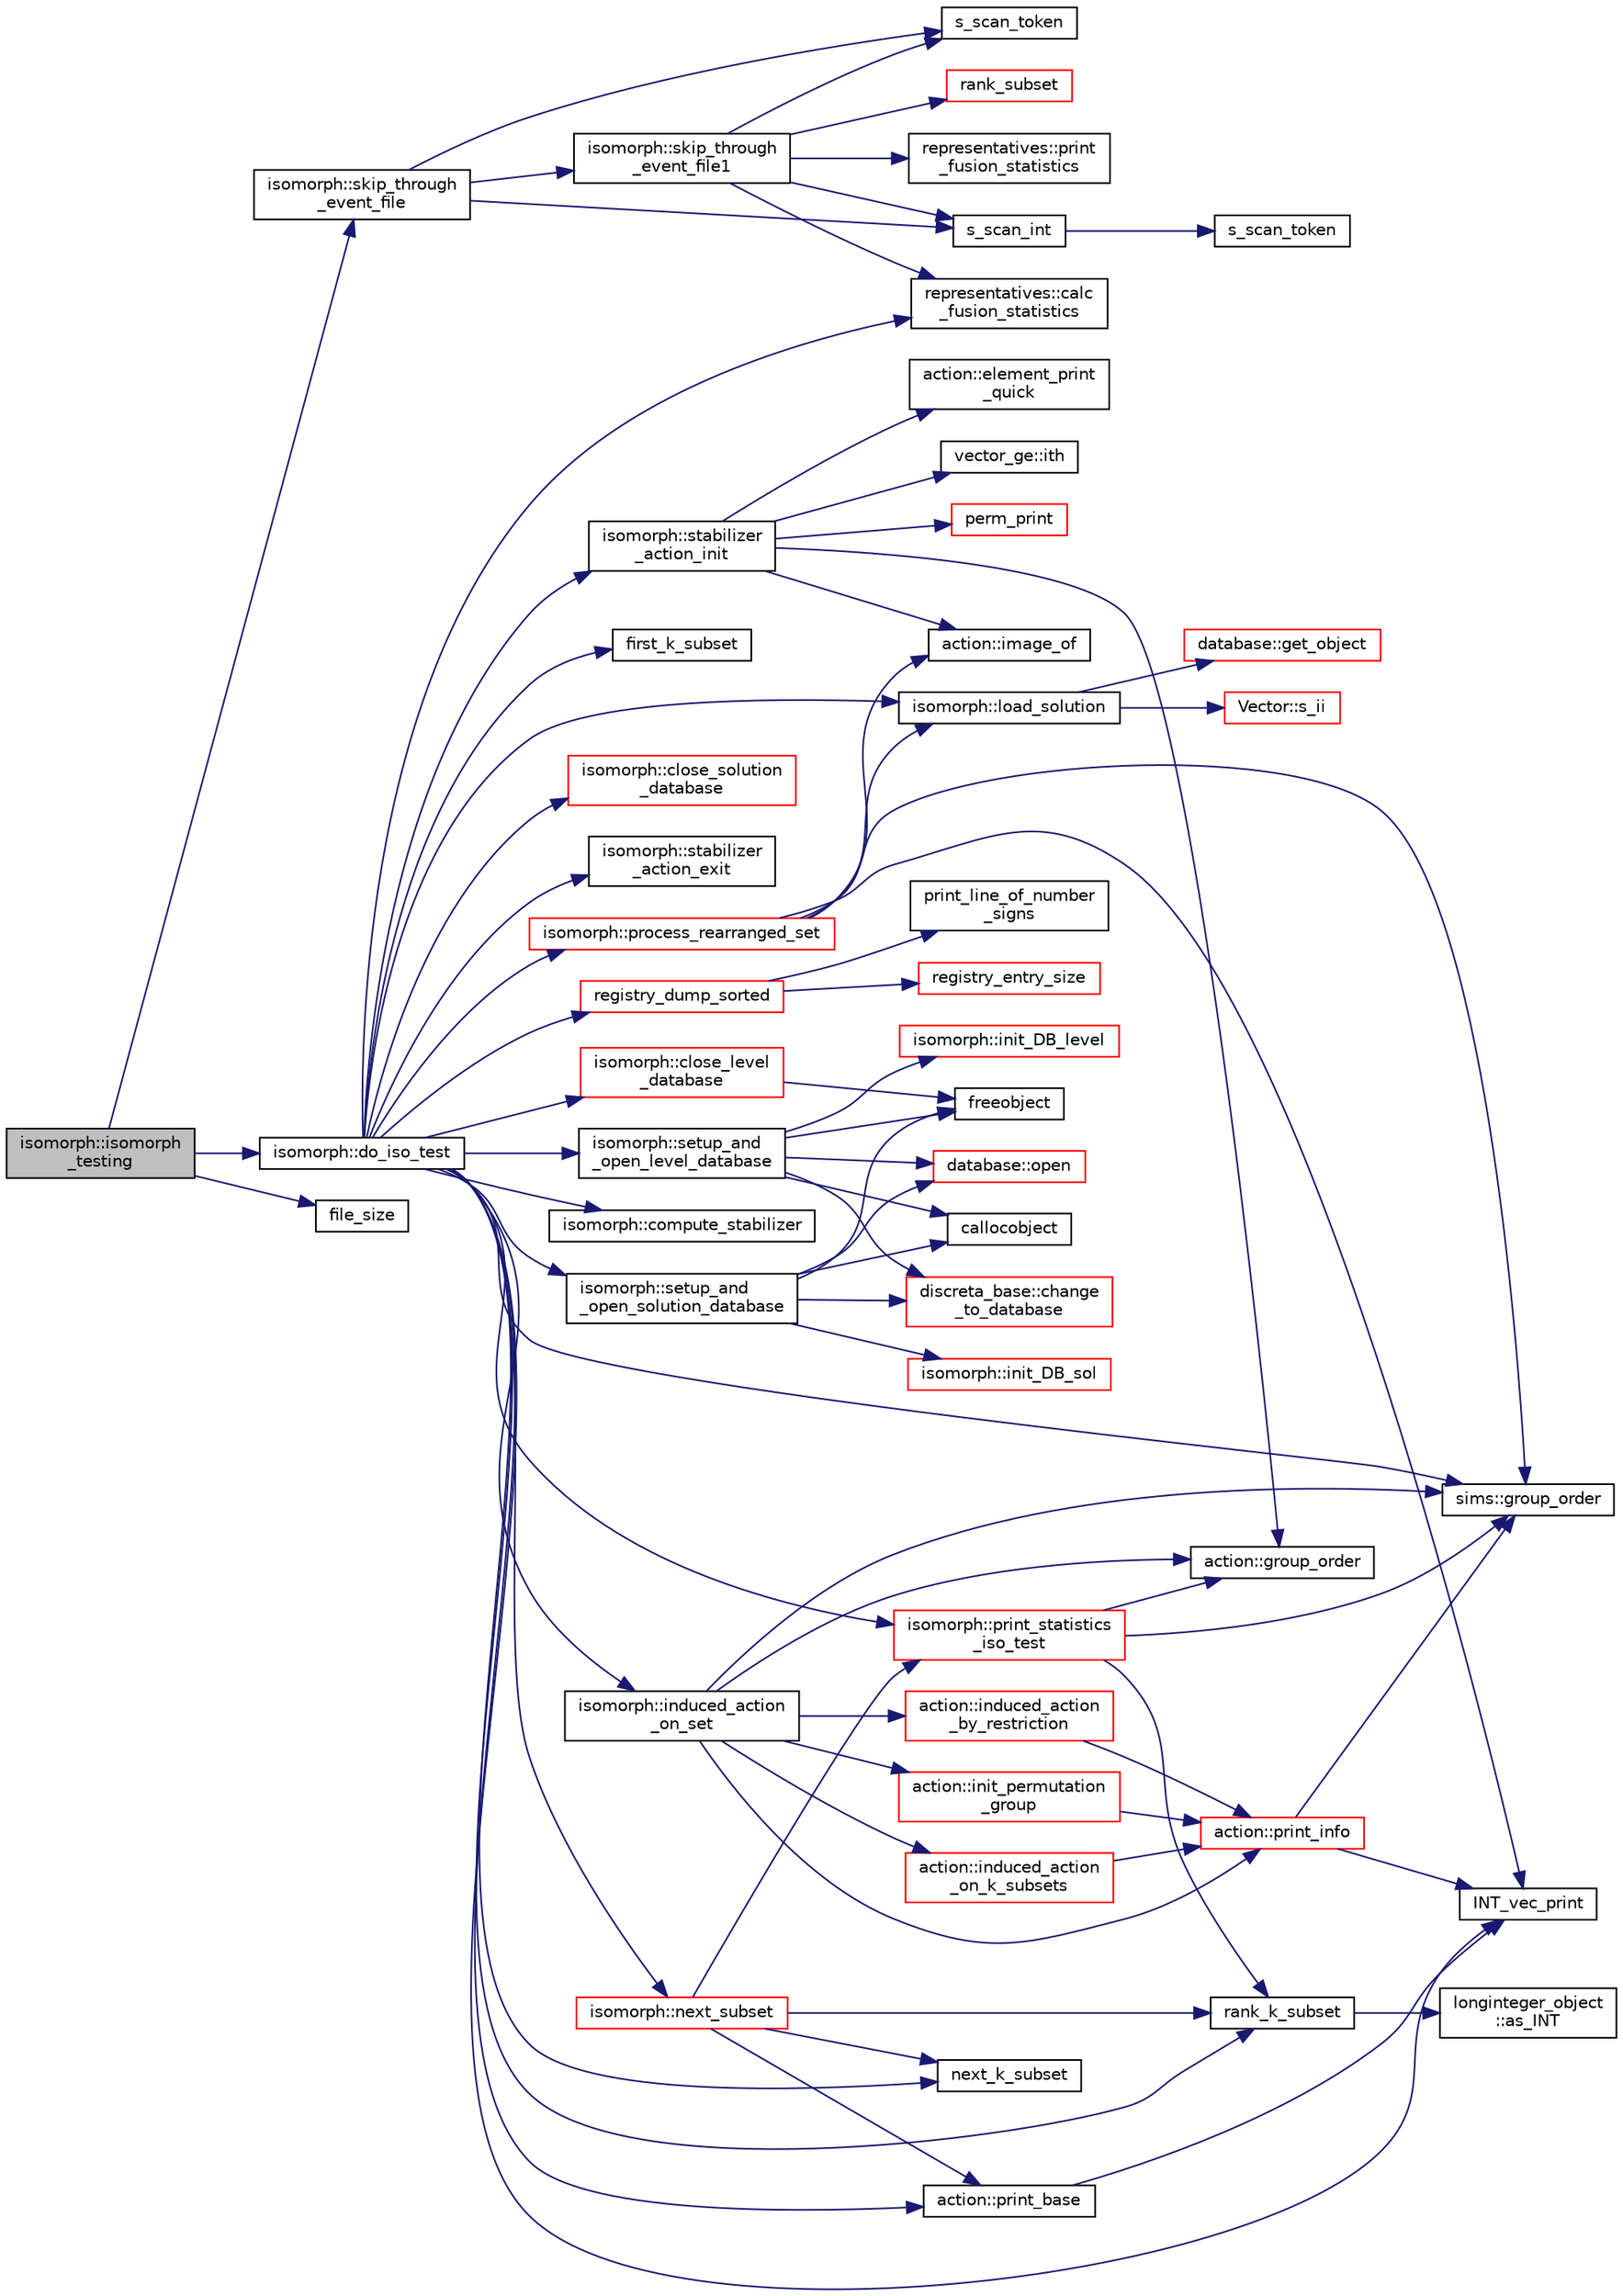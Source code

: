 digraph "isomorph::isomorph_testing"
{
  edge [fontname="Helvetica",fontsize="10",labelfontname="Helvetica",labelfontsize="10"];
  node [fontname="Helvetica",fontsize="10",shape=record];
  rankdir="LR";
  Node7100 [label="isomorph::isomorph\l_testing",height=0.2,width=0.4,color="black", fillcolor="grey75", style="filled", fontcolor="black"];
  Node7100 -> Node7101 [color="midnightblue",fontsize="10",style="solid",fontname="Helvetica"];
  Node7101 [label="isomorph::skip_through\l_event_file",height=0.2,width=0.4,color="black", fillcolor="white", style="filled",URL="$d3/d5f/classisomorph.html#acdf47597968e29ce30e6b14c19660757"];
  Node7101 -> Node7102 [color="midnightblue",fontsize="10",style="solid",fontname="Helvetica"];
  Node7102 [label="s_scan_token",height=0.2,width=0.4,color="black", fillcolor="white", style="filled",URL="$d5/db4/io__and__os_8h.html#a8d1a4ad92d09138f7a1a7e389469ed45"];
  Node7101 -> Node7103 [color="midnightblue",fontsize="10",style="solid",fontname="Helvetica"];
  Node7103 [label="s_scan_int",height=0.2,width=0.4,color="black", fillcolor="white", style="filled",URL="$d5/db4/io__and__os_8h.html#ab43cab8ae063700a2fc82113b69eea5f"];
  Node7103 -> Node7104 [color="midnightblue",fontsize="10",style="solid",fontname="Helvetica"];
  Node7104 [label="s_scan_token",height=0.2,width=0.4,color="black", fillcolor="white", style="filled",URL="$d4/d74/util_8_c.html#a8d1a4ad92d09138f7a1a7e389469ed45"];
  Node7101 -> Node7105 [color="midnightblue",fontsize="10",style="solid",fontname="Helvetica"];
  Node7105 [label="isomorph::skip_through\l_event_file1",height=0.2,width=0.4,color="black", fillcolor="white", style="filled",URL="$d3/d5f/classisomorph.html#ae8eaba3902c3e32c9f15f9288cb576c7"];
  Node7105 -> Node7106 [color="midnightblue",fontsize="10",style="solid",fontname="Helvetica"];
  Node7106 [label="rank_subset",height=0.2,width=0.4,color="red", fillcolor="white", style="filled",URL="$de/ded/test2_8_c.html#abf5de6698fa2a247092d09eb65dbec60"];
  Node7105 -> Node7114 [color="midnightblue",fontsize="10",style="solid",fontname="Helvetica"];
  Node7114 [label="representatives::calc\l_fusion_statistics",height=0.2,width=0.4,color="black", fillcolor="white", style="filled",URL="$da/dc1/classrepresentatives.html#ac776d4e7be572086b4daed9addafe785"];
  Node7105 -> Node7115 [color="midnightblue",fontsize="10",style="solid",fontname="Helvetica"];
  Node7115 [label="representatives::print\l_fusion_statistics",height=0.2,width=0.4,color="black", fillcolor="white", style="filled",URL="$da/dc1/classrepresentatives.html#a9bdb780751cf68579922dba75250b2c5"];
  Node7105 -> Node7102 [color="midnightblue",fontsize="10",style="solid",fontname="Helvetica"];
  Node7105 -> Node7103 [color="midnightblue",fontsize="10",style="solid",fontname="Helvetica"];
  Node7100 -> Node7116 [color="midnightblue",fontsize="10",style="solid",fontname="Helvetica"];
  Node7116 [label="isomorph::do_iso_test",height=0.2,width=0.4,color="black", fillcolor="white", style="filled",URL="$d3/d5f/classisomorph.html#a51fc3bf5cc3a99282a489b2df37ee24e"];
  Node7116 -> Node7117 [color="midnightblue",fontsize="10",style="solid",fontname="Helvetica"];
  Node7117 [label="isomorph::setup_and\l_open_solution_database",height=0.2,width=0.4,color="black", fillcolor="white", style="filled",URL="$d3/d5f/classisomorph.html#a31846d3ae261a9c2dc089fb87710ce5c"];
  Node7117 -> Node7118 [color="midnightblue",fontsize="10",style="solid",fontname="Helvetica"];
  Node7118 [label="freeobject",height=0.2,width=0.4,color="black", fillcolor="white", style="filled",URL="$d9/d60/discreta_8h.html#a3bd8a0c7f8d0451709f6e310536ff2ae"];
  Node7117 -> Node7119 [color="midnightblue",fontsize="10",style="solid",fontname="Helvetica"];
  Node7119 [label="callocobject",height=0.2,width=0.4,color="black", fillcolor="white", style="filled",URL="$d9/d60/discreta_8h.html#a8bbcb8338d159223714097d10e94364d"];
  Node7117 -> Node7120 [color="midnightblue",fontsize="10",style="solid",fontname="Helvetica"];
  Node7120 [label="discreta_base::change\l_to_database",height=0.2,width=0.4,color="red", fillcolor="white", style="filled",URL="$d7/d71/classdiscreta__base.html#a9187fb1e0526e3d327b78bb19475ae40"];
  Node7117 -> Node7192 [color="midnightblue",fontsize="10",style="solid",fontname="Helvetica"];
  Node7192 [label="isomorph::init_DB_sol",height=0.2,width=0.4,color="red", fillcolor="white", style="filled",URL="$d3/d5f/classisomorph.html#afd8d8a546fa9a7bc6f211b216e291039"];
  Node7117 -> Node7230 [color="midnightblue",fontsize="10",style="solid",fontname="Helvetica"];
  Node7230 [label="database::open",height=0.2,width=0.4,color="red", fillcolor="white", style="filled",URL="$db/d72/classdatabase.html#a65e8eccf98ecab4d55fb25bacaae6a19"];
  Node7116 -> Node7251 [color="midnightblue",fontsize="10",style="solid",fontname="Helvetica"];
  Node7251 [label="isomorph::setup_and\l_open_level_database",height=0.2,width=0.4,color="black", fillcolor="white", style="filled",URL="$d3/d5f/classisomorph.html#aa011f38988f4db9c6f5abd84faebd153"];
  Node7251 -> Node7118 [color="midnightblue",fontsize="10",style="solid",fontname="Helvetica"];
  Node7251 -> Node7119 [color="midnightblue",fontsize="10",style="solid",fontname="Helvetica"];
  Node7251 -> Node7120 [color="midnightblue",fontsize="10",style="solid",fontname="Helvetica"];
  Node7251 -> Node7252 [color="midnightblue",fontsize="10",style="solid",fontname="Helvetica"];
  Node7252 [label="isomorph::init_DB_level",height=0.2,width=0.4,color="red", fillcolor="white", style="filled",URL="$d3/d5f/classisomorph.html#a1a2df5281026bc94d57ebce33d67fe6c"];
  Node7251 -> Node7230 [color="midnightblue",fontsize="10",style="solid",fontname="Helvetica"];
  Node7116 -> Node7253 [color="midnightblue",fontsize="10",style="solid",fontname="Helvetica"];
  Node7253 [label="isomorph::compute_stabilizer",height=0.2,width=0.4,color="black", fillcolor="white", style="filled",URL="$d3/d5f/classisomorph.html#a572339d59deb788702ad3ede7a64c32f"];
  Node7116 -> Node7254 [color="midnightblue",fontsize="10",style="solid",fontname="Helvetica"];
  Node7254 [label="sims::group_order",height=0.2,width=0.4,color="black", fillcolor="white", style="filled",URL="$d9/df3/classsims.html#aa442445175656570fa35febbe790efad"];
  Node7116 -> Node7255 [color="midnightblue",fontsize="10",style="solid",fontname="Helvetica"];
  Node7255 [label="isomorph::load_solution",height=0.2,width=0.4,color="black", fillcolor="white", style="filled",URL="$d3/d5f/classisomorph.html#a18df8e5d8ba2c2fe7c6d59a2d42768a5"];
  Node7255 -> Node7256 [color="midnightblue",fontsize="10",style="solid",fontname="Helvetica"];
  Node7256 [label="database::get_object",height=0.2,width=0.4,color="red", fillcolor="white", style="filled",URL="$db/d72/classdatabase.html#a2f58ec1301addabc2fb6544038e108c6"];
  Node7255 -> Node7260 [color="midnightblue",fontsize="10",style="solid",fontname="Helvetica"];
  Node7260 [label="Vector::s_ii",height=0.2,width=0.4,color="red", fillcolor="white", style="filled",URL="$d5/db2/class_vector.html#a75d4942cc7b9794717b4846c10520db8"];
  Node7116 -> Node7262 [color="midnightblue",fontsize="10",style="solid",fontname="Helvetica"];
  Node7262 [label="INT_vec_print",height=0.2,width=0.4,color="black", fillcolor="white", style="filled",URL="$df/dbf/sajeeb_8_c.html#a79a5901af0b47dd0d694109543c027fe"];
  Node7116 -> Node7263 [color="midnightblue",fontsize="10",style="solid",fontname="Helvetica"];
  Node7263 [label="isomorph::induced_action\l_on_set",height=0.2,width=0.4,color="black", fillcolor="white", style="filled",URL="$d3/d5f/classisomorph.html#a66a62f79a0f877b889ec5bd0c79392f1"];
  Node7263 -> Node7264 [color="midnightblue",fontsize="10",style="solid",fontname="Helvetica"];
  Node7264 [label="action::induced_action\l_by_restriction",height=0.2,width=0.4,color="red", fillcolor="white", style="filled",URL="$d2/d86/classaction.html#a37c21f74a97c921d882a308370c06357"];
  Node7264 -> Node7265 [color="midnightblue",fontsize="10",style="solid",fontname="Helvetica"];
  Node7265 [label="action::print_info",height=0.2,width=0.4,color="red", fillcolor="white", style="filled",URL="$d2/d86/classaction.html#a6f89e493e5c5a32e5c3b8963d438ce86"];
  Node7265 -> Node7262 [color="midnightblue",fontsize="10",style="solid",fontname="Helvetica"];
  Node7265 -> Node7254 [color="midnightblue",fontsize="10",style="solid",fontname="Helvetica"];
  Node7263 -> Node7734 [color="midnightblue",fontsize="10",style="solid",fontname="Helvetica"];
  Node7734 [label="action::group_order",height=0.2,width=0.4,color="black", fillcolor="white", style="filled",URL="$d2/d86/classaction.html#ad1f69adb27041311d2e7be96e39388d4"];
  Node7263 -> Node7254 [color="midnightblue",fontsize="10",style="solid",fontname="Helvetica"];
  Node7263 -> Node7748 [color="midnightblue",fontsize="10",style="solid",fontname="Helvetica"];
  Node7748 [label="action::init_permutation\l_group",height=0.2,width=0.4,color="red", fillcolor="white", style="filled",URL="$d2/d86/classaction.html#a339bbfc596572ec88071c5f5e0ce3f41"];
  Node7748 -> Node7265 [color="midnightblue",fontsize="10",style="solid",fontname="Helvetica"];
  Node7263 -> Node7265 [color="midnightblue",fontsize="10",style="solid",fontname="Helvetica"];
  Node7263 -> Node7794 [color="midnightblue",fontsize="10",style="solid",fontname="Helvetica"];
  Node7794 [label="action::induced_action\l_on_k_subsets",height=0.2,width=0.4,color="red", fillcolor="white", style="filled",URL="$d2/d86/classaction.html#a2eb6058853cffc4c099099e07ecbe612"];
  Node7794 -> Node7265 [color="midnightblue",fontsize="10",style="solid",fontname="Helvetica"];
  Node7116 -> Node7797 [color="midnightblue",fontsize="10",style="solid",fontname="Helvetica"];
  Node7797 [label="isomorph::stabilizer\l_action_init",height=0.2,width=0.4,color="black", fillcolor="white", style="filled",URL="$d3/d5f/classisomorph.html#af2775c095770cbeae014806409f0c4d3"];
  Node7797 -> Node7734 [color="midnightblue",fontsize="10",style="solid",fontname="Helvetica"];
  Node7797 -> Node7290 [color="midnightblue",fontsize="10",style="solid",fontname="Helvetica"];
  Node7290 [label="vector_ge::ith",height=0.2,width=0.4,color="black", fillcolor="white", style="filled",URL="$d4/d6e/classvector__ge.html#a1ff002e8b746a9beb119d57dcd4a15ff"];
  Node7797 -> Node7638 [color="midnightblue",fontsize="10",style="solid",fontname="Helvetica"];
  Node7638 [label="action::image_of",height=0.2,width=0.4,color="black", fillcolor="white", style="filled",URL="$d2/d86/classaction.html#a094e1e6414725c771c91ea0e92342de6"];
  Node7797 -> Node7291 [color="midnightblue",fontsize="10",style="solid",fontname="Helvetica"];
  Node7291 [label="action::element_print\l_quick",height=0.2,width=0.4,color="black", fillcolor="white", style="filled",URL="$d2/d86/classaction.html#a4844680cf6750396f76494a28655265b"];
  Node7797 -> Node7329 [color="midnightblue",fontsize="10",style="solid",fontname="Helvetica"];
  Node7329 [label="perm_print",height=0.2,width=0.4,color="red", fillcolor="white", style="filled",URL="$d2/d7c/combinatorics_8_c.html#a2c7eee1361109e8c5b94921589815194"];
  Node7116 -> Node7798 [color="midnightblue",fontsize="10",style="solid",fontname="Helvetica"];
  Node7798 [label="action::print_base",height=0.2,width=0.4,color="black", fillcolor="white", style="filled",URL="$d2/d86/classaction.html#a6ac1c35b58155659d22359820a3ae18a"];
  Node7798 -> Node7262 [color="midnightblue",fontsize="10",style="solid",fontname="Helvetica"];
  Node7116 -> Node7114 [color="midnightblue",fontsize="10",style="solid",fontname="Helvetica"];
  Node7116 -> Node7799 [color="midnightblue",fontsize="10",style="solid",fontname="Helvetica"];
  Node7799 [label="first_k_subset",height=0.2,width=0.4,color="black", fillcolor="white", style="filled",URL="$d2/d7c/combinatorics_8_c.html#ae927aec4a5b64166d7793be334fc82b5"];
  Node7116 -> Node7642 [color="midnightblue",fontsize="10",style="solid",fontname="Helvetica"];
  Node7642 [label="rank_k_subset",height=0.2,width=0.4,color="black", fillcolor="white", style="filled",URL="$d2/d7c/combinatorics_8_c.html#a8ec9127fb82ee9dfa337c897c7060a57"];
  Node7642 -> Node7301 [color="midnightblue",fontsize="10",style="solid",fontname="Helvetica"];
  Node7301 [label="longinteger_object\l::as_INT",height=0.2,width=0.4,color="black", fillcolor="white", style="filled",URL="$dd/d7e/classlonginteger__object.html#afb992d4679a6741acc63c8bcba27971e"];
  Node7116 -> Node7585 [color="midnightblue",fontsize="10",style="solid",fontname="Helvetica"];
  Node7585 [label="registry_dump_sorted",height=0.2,width=0.4,color="red", fillcolor="white", style="filled",URL="$d5/db4/io__and__os_8h.html#aa28c9ee8650332ad2d526d5eb4fae48e"];
  Node7585 -> Node7586 [color="midnightblue",fontsize="10",style="solid",fontname="Helvetica"];
  Node7586 [label="print_line_of_number\l_signs",height=0.2,width=0.4,color="black", fillcolor="white", style="filled",URL="$d5/db4/io__and__os_8h.html#a59b640c1f8b0040f26fa06b641191105"];
  Node7585 -> Node7582 [color="midnightblue",fontsize="10",style="solid",fontname="Helvetica"];
  Node7582 [label="registry_entry_size",height=0.2,width=0.4,color="red", fillcolor="white", style="filled",URL="$df/d84/foundations_2io__and__os_2memory_8_c.html#abb7fc0eff582133f5bd8a7cbd78d742b"];
  Node7116 -> Node7800 [color="midnightblue",fontsize="10",style="solid",fontname="Helvetica"];
  Node7800 [label="isomorph::print_statistics\l_iso_test",height=0.2,width=0.4,color="red", fillcolor="white", style="filled",URL="$d3/d5f/classisomorph.html#a92a0591020464dd4974d2b17f7be862b"];
  Node7800 -> Node7642 [color="midnightblue",fontsize="10",style="solid",fontname="Helvetica"];
  Node7800 -> Node7254 [color="midnightblue",fontsize="10",style="solid",fontname="Helvetica"];
  Node7800 -> Node7734 [color="midnightblue",fontsize="10",style="solid",fontname="Helvetica"];
  Node7116 -> Node7804 [color="midnightblue",fontsize="10",style="solid",fontname="Helvetica"];
  Node7804 [label="isomorph::next_subset",height=0.2,width=0.4,color="red", fillcolor="white", style="filled",URL="$d3/d5f/classisomorph.html#a9e5876d214f75b10f9b301115ed80002"];
  Node7804 -> Node7642 [color="midnightblue",fontsize="10",style="solid",fontname="Helvetica"];
  Node7804 -> Node7808 [color="midnightblue",fontsize="10",style="solid",fontname="Helvetica"];
  Node7808 [label="next_k_subset",height=0.2,width=0.4,color="black", fillcolor="white", style="filled",URL="$d2/d7c/combinatorics_8_c.html#a775056f4f5ce3fe0bb7f9db279934c9b"];
  Node7804 -> Node7798 [color="midnightblue",fontsize="10",style="solid",fontname="Helvetica"];
  Node7804 -> Node7800 [color="midnightblue",fontsize="10",style="solid",fontname="Helvetica"];
  Node7116 -> Node7811 [color="midnightblue",fontsize="10",style="solid",fontname="Helvetica"];
  Node7811 [label="isomorph::process_rearranged_set",height=0.2,width=0.4,color="red", fillcolor="white", style="filled",URL="$d3/d5f/classisomorph.html#a7767fd5f1da6dfd7f93810be99ba4ab6"];
  Node7811 -> Node7262 [color="midnightblue",fontsize="10",style="solid",fontname="Helvetica"];
  Node7811 -> Node7255 [color="midnightblue",fontsize="10",style="solid",fontname="Helvetica"];
  Node7811 -> Node7254 [color="midnightblue",fontsize="10",style="solid",fontname="Helvetica"];
  Node7811 -> Node7638 [color="midnightblue",fontsize="10",style="solid",fontname="Helvetica"];
  Node7116 -> Node7808 [color="midnightblue",fontsize="10",style="solid",fontname="Helvetica"];
  Node7116 -> Node7898 [color="midnightblue",fontsize="10",style="solid",fontname="Helvetica"];
  Node7898 [label="isomorph::close_level\l_database",height=0.2,width=0.4,color="red", fillcolor="white", style="filled",URL="$d3/d5f/classisomorph.html#aeca68d029ae707d3a6c6d4293b7086c8"];
  Node7898 -> Node7118 [color="midnightblue",fontsize="10",style="solid",fontname="Helvetica"];
  Node7116 -> Node7909 [color="midnightblue",fontsize="10",style="solid",fontname="Helvetica"];
  Node7909 [label="isomorph::close_solution\l_database",height=0.2,width=0.4,color="red", fillcolor="white", style="filled",URL="$d3/d5f/classisomorph.html#a4219716e51f60288361e06dd0e91810b"];
  Node7116 -> Node7910 [color="midnightblue",fontsize="10",style="solid",fontname="Helvetica"];
  Node7910 [label="isomorph::stabilizer\l_action_exit",height=0.2,width=0.4,color="black", fillcolor="white", style="filled",URL="$d3/d5f/classisomorph.html#afaa2e0e84d13a3116bb46c387b1fca61"];
  Node7100 -> Node7911 [color="midnightblue",fontsize="10",style="solid",fontname="Helvetica"];
  Node7911 [label="file_size",height=0.2,width=0.4,color="black", fillcolor="white", style="filled",URL="$df/dbf/sajeeb_8_c.html#a5c37cf5785204b6e9adf647dc14d0e50"];
}
